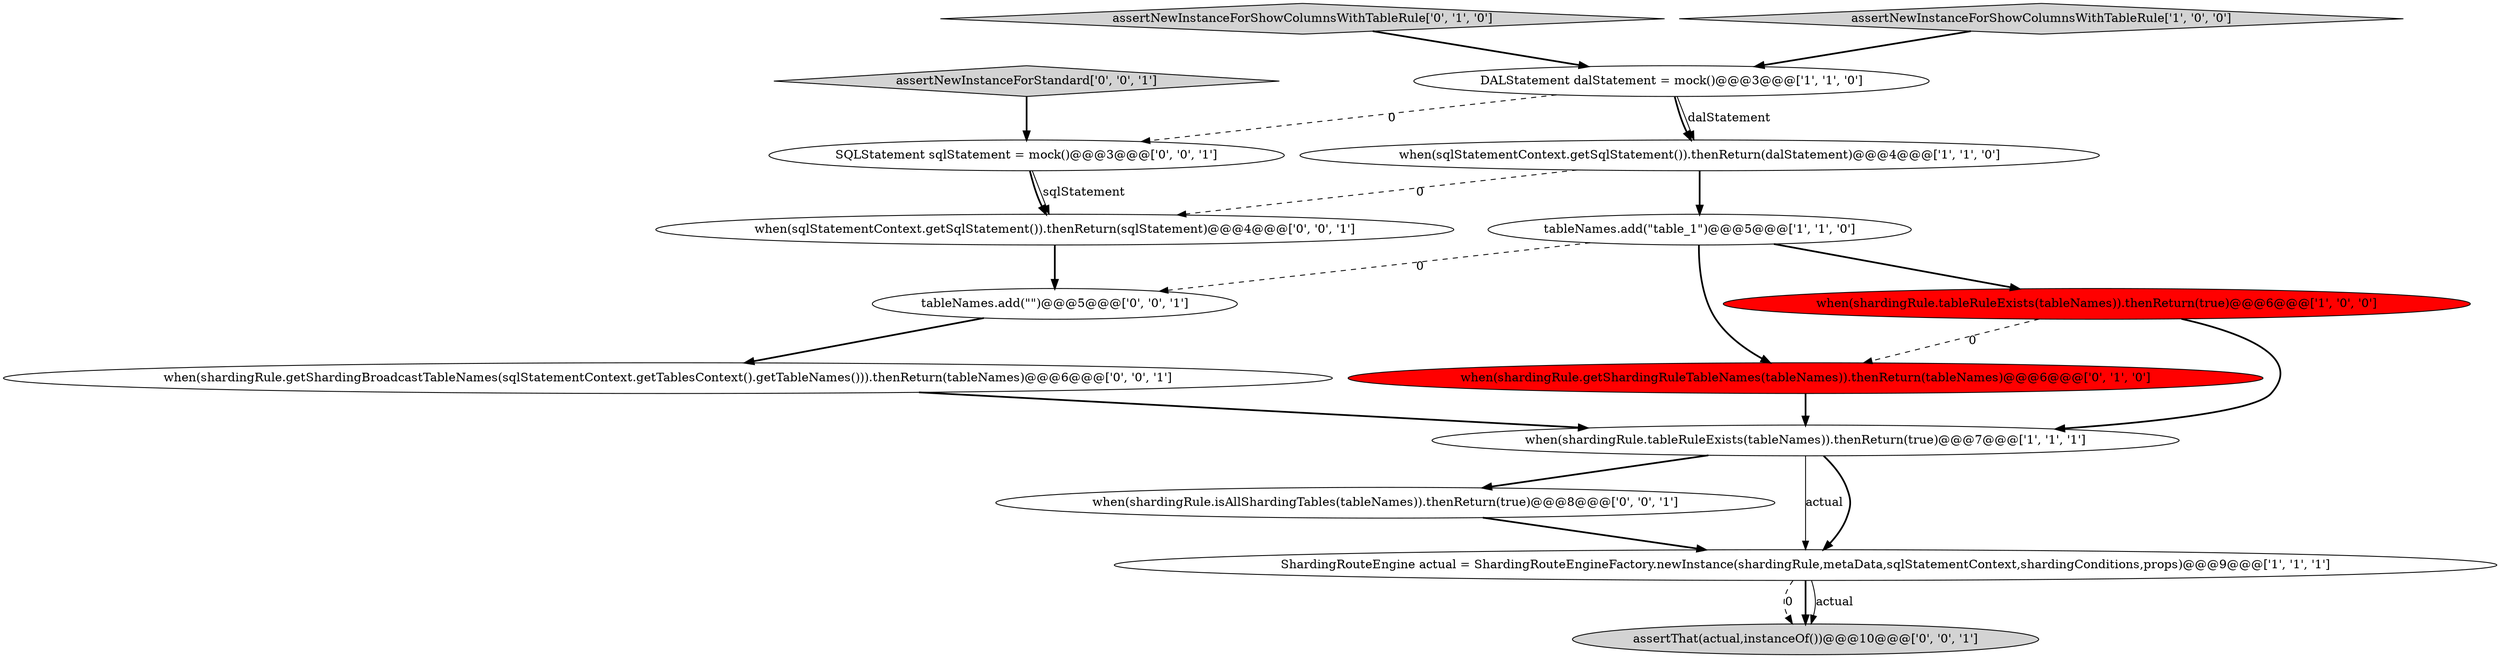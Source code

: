 digraph {
8 [style = filled, label = "when(shardingRule.getShardingRuleTableNames(tableNames)).thenReturn(tableNames)@@@6@@@['0', '1', '0']", fillcolor = red, shape = ellipse image = "AAA1AAABBB2BBB"];
12 [style = filled, label = "SQLStatement sqlStatement = mock()@@@3@@@['0', '0', '1']", fillcolor = white, shape = ellipse image = "AAA0AAABBB3BBB"];
3 [style = filled, label = "when(shardingRule.tableRuleExists(tableNames)).thenReturn(true)@@@6@@@['1', '0', '0']", fillcolor = red, shape = ellipse image = "AAA1AAABBB1BBB"];
13 [style = filled, label = "assertNewInstanceForStandard['0', '0', '1']", fillcolor = lightgray, shape = diamond image = "AAA0AAABBB3BBB"];
7 [style = filled, label = "assertNewInstanceForShowColumnsWithTableRule['0', '1', '0']", fillcolor = lightgray, shape = diamond image = "AAA0AAABBB2BBB"];
4 [style = filled, label = "assertNewInstanceForShowColumnsWithTableRule['1', '0', '0']", fillcolor = lightgray, shape = diamond image = "AAA0AAABBB1BBB"];
2 [style = filled, label = "DALStatement dalStatement = mock()@@@3@@@['1', '1', '0']", fillcolor = white, shape = ellipse image = "AAA0AAABBB1BBB"];
10 [style = filled, label = "when(shardingRule.isAllShardingTables(tableNames)).thenReturn(true)@@@8@@@['0', '0', '1']", fillcolor = white, shape = ellipse image = "AAA0AAABBB3BBB"];
0 [style = filled, label = "when(shardingRule.tableRuleExists(tableNames)).thenReturn(true)@@@7@@@['1', '1', '1']", fillcolor = white, shape = ellipse image = "AAA0AAABBB1BBB"];
14 [style = filled, label = "when(shardingRule.getShardingBroadcastTableNames(sqlStatementContext.getTablesContext().getTableNames())).thenReturn(tableNames)@@@6@@@['0', '0', '1']", fillcolor = white, shape = ellipse image = "AAA0AAABBB3BBB"];
5 [style = filled, label = "tableNames.add(\"table_1\")@@@5@@@['1', '1', '0']", fillcolor = white, shape = ellipse image = "AAA0AAABBB1BBB"];
6 [style = filled, label = "when(sqlStatementContext.getSqlStatement()).thenReturn(dalStatement)@@@4@@@['1', '1', '0']", fillcolor = white, shape = ellipse image = "AAA0AAABBB1BBB"];
11 [style = filled, label = "tableNames.add(\"\")@@@5@@@['0', '0', '1']", fillcolor = white, shape = ellipse image = "AAA0AAABBB3BBB"];
9 [style = filled, label = "when(sqlStatementContext.getSqlStatement()).thenReturn(sqlStatement)@@@4@@@['0', '0', '1']", fillcolor = white, shape = ellipse image = "AAA0AAABBB3BBB"];
15 [style = filled, label = "assertThat(actual,instanceOf())@@@10@@@['0', '0', '1']", fillcolor = lightgray, shape = ellipse image = "AAA0AAABBB3BBB"];
1 [style = filled, label = "ShardingRouteEngine actual = ShardingRouteEngineFactory.newInstance(shardingRule,metaData,sqlStatementContext,shardingConditions,props)@@@9@@@['1', '1', '1']", fillcolor = white, shape = ellipse image = "AAA0AAABBB1BBB"];
5->3 [style = bold, label=""];
5->8 [style = bold, label=""];
9->11 [style = bold, label=""];
11->14 [style = bold, label=""];
2->6 [style = bold, label=""];
1->15 [style = dashed, label="0"];
1->15 [style = bold, label=""];
6->9 [style = dashed, label="0"];
2->6 [style = solid, label="dalStatement"];
1->15 [style = solid, label="actual"];
0->1 [style = solid, label="actual"];
4->2 [style = bold, label=""];
12->9 [style = bold, label=""];
3->0 [style = bold, label=""];
8->0 [style = bold, label=""];
2->12 [style = dashed, label="0"];
6->5 [style = bold, label=""];
0->10 [style = bold, label=""];
13->12 [style = bold, label=""];
14->0 [style = bold, label=""];
5->11 [style = dashed, label="0"];
7->2 [style = bold, label=""];
0->1 [style = bold, label=""];
12->9 [style = solid, label="sqlStatement"];
3->8 [style = dashed, label="0"];
10->1 [style = bold, label=""];
}
